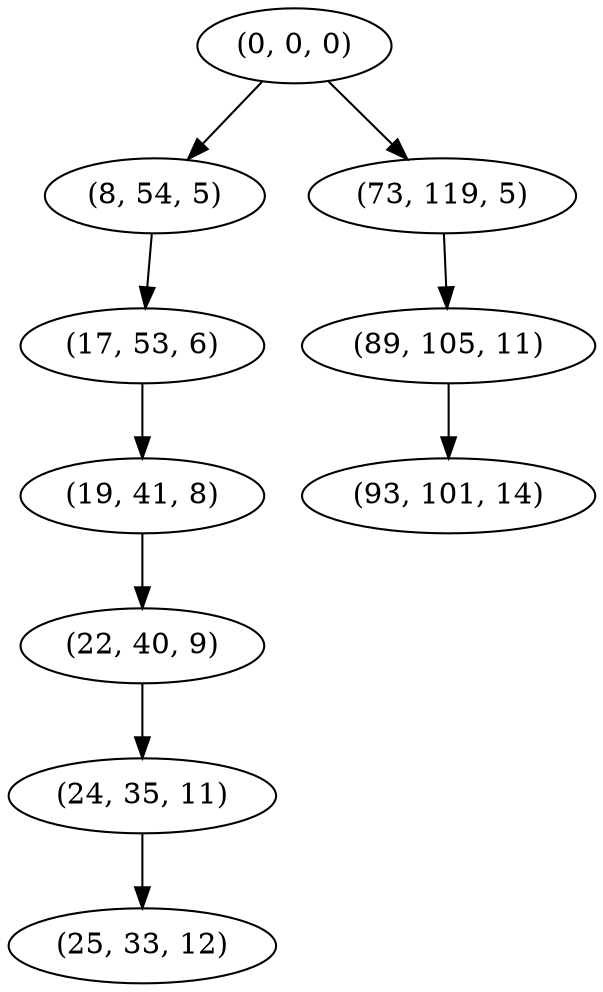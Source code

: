 digraph tree {
    "(0, 0, 0)";
    "(8, 54, 5)";
    "(17, 53, 6)";
    "(19, 41, 8)";
    "(22, 40, 9)";
    "(24, 35, 11)";
    "(25, 33, 12)";
    "(73, 119, 5)";
    "(89, 105, 11)";
    "(93, 101, 14)";
    "(0, 0, 0)" -> "(8, 54, 5)";
    "(0, 0, 0)" -> "(73, 119, 5)";
    "(8, 54, 5)" -> "(17, 53, 6)";
    "(17, 53, 6)" -> "(19, 41, 8)";
    "(19, 41, 8)" -> "(22, 40, 9)";
    "(22, 40, 9)" -> "(24, 35, 11)";
    "(24, 35, 11)" -> "(25, 33, 12)";
    "(73, 119, 5)" -> "(89, 105, 11)";
    "(89, 105, 11)" -> "(93, 101, 14)";
}
